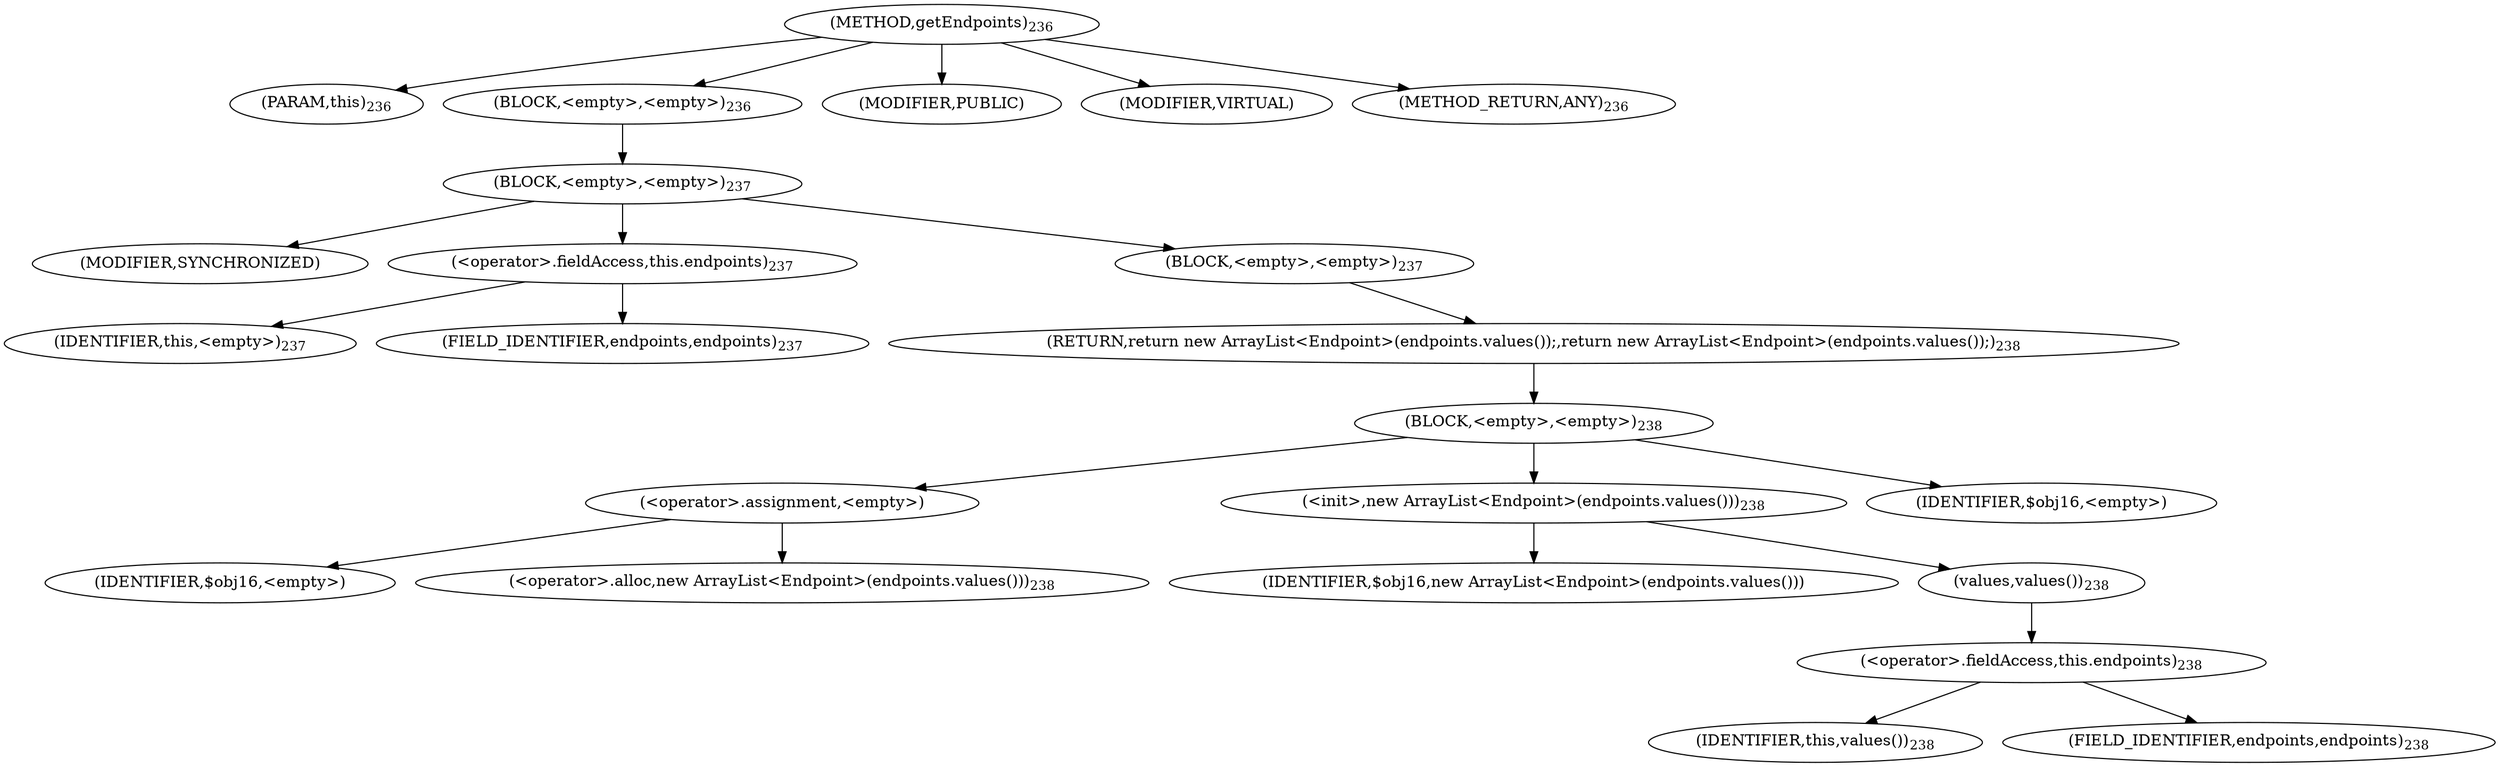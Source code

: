 digraph "getEndpoints" {  
"758" [label = <(METHOD,getEndpoints)<SUB>236</SUB>> ]
"759" [label = <(PARAM,this)<SUB>236</SUB>> ]
"760" [label = <(BLOCK,&lt;empty&gt;,&lt;empty&gt;)<SUB>236</SUB>> ]
"761" [label = <(BLOCK,&lt;empty&gt;,&lt;empty&gt;)<SUB>237</SUB>> ]
"762" [label = <(MODIFIER,SYNCHRONIZED)> ]
"763" [label = <(&lt;operator&gt;.fieldAccess,this.endpoints)<SUB>237</SUB>> ]
"764" [label = <(IDENTIFIER,this,&lt;empty&gt;)<SUB>237</SUB>> ]
"765" [label = <(FIELD_IDENTIFIER,endpoints,endpoints)<SUB>237</SUB>> ]
"766" [label = <(BLOCK,&lt;empty&gt;,&lt;empty&gt;)<SUB>237</SUB>> ]
"767" [label = <(RETURN,return new ArrayList&lt;Endpoint&gt;(endpoints.values());,return new ArrayList&lt;Endpoint&gt;(endpoints.values());)<SUB>238</SUB>> ]
"768" [label = <(BLOCK,&lt;empty&gt;,&lt;empty&gt;)<SUB>238</SUB>> ]
"769" [label = <(&lt;operator&gt;.assignment,&lt;empty&gt;)> ]
"770" [label = <(IDENTIFIER,$obj16,&lt;empty&gt;)> ]
"771" [label = <(&lt;operator&gt;.alloc,new ArrayList&lt;Endpoint&gt;(endpoints.values()))<SUB>238</SUB>> ]
"772" [label = <(&lt;init&gt;,new ArrayList&lt;Endpoint&gt;(endpoints.values()))<SUB>238</SUB>> ]
"773" [label = <(IDENTIFIER,$obj16,new ArrayList&lt;Endpoint&gt;(endpoints.values()))> ]
"774" [label = <(values,values())<SUB>238</SUB>> ]
"775" [label = <(&lt;operator&gt;.fieldAccess,this.endpoints)<SUB>238</SUB>> ]
"776" [label = <(IDENTIFIER,this,values())<SUB>238</SUB>> ]
"777" [label = <(FIELD_IDENTIFIER,endpoints,endpoints)<SUB>238</SUB>> ]
"778" [label = <(IDENTIFIER,$obj16,&lt;empty&gt;)> ]
"779" [label = <(MODIFIER,PUBLIC)> ]
"780" [label = <(MODIFIER,VIRTUAL)> ]
"781" [label = <(METHOD_RETURN,ANY)<SUB>236</SUB>> ]
  "758" -> "759" 
  "758" -> "760" 
  "758" -> "779" 
  "758" -> "780" 
  "758" -> "781" 
  "760" -> "761" 
  "761" -> "762" 
  "761" -> "763" 
  "761" -> "766" 
  "763" -> "764" 
  "763" -> "765" 
  "766" -> "767" 
  "767" -> "768" 
  "768" -> "769" 
  "768" -> "772" 
  "768" -> "778" 
  "769" -> "770" 
  "769" -> "771" 
  "772" -> "773" 
  "772" -> "774" 
  "774" -> "775" 
  "775" -> "776" 
  "775" -> "777" 
}
